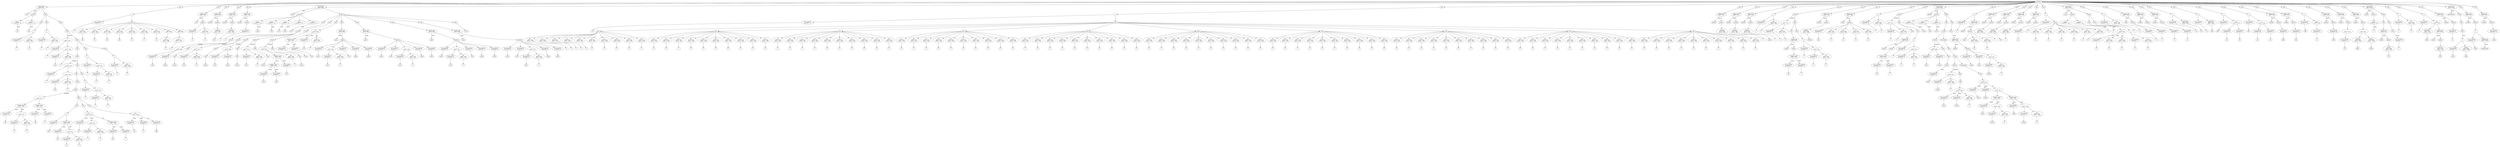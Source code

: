 digraph G {
Id00997B18 [label="program"]
Id00986C38 [label="def_method\n mref = #13"]
IdName00986C38 [label="sort"]
Id00986C38->IdName00986C38 [label = "name"]
Id0097E4A8 [label="params"]
Id00975338 [label="param\n localnum = #0"]
Id0097E4A8->Id00975338
IdNameVal00975338 [label="arr"]
Id00975338->IdNameVal00975338 [label="name"]
Id00975378 [label="param\n localnum = #1"]
Id0097E4A8->Id00975378
IdNameVal00975378 [label="size"]
Id00975378->IdNameVal00975378 [label="name"]
Id00986C38->Id0097E4A8
Id0097E470 [label="body"]
Id00984098 [label="stmt"]
Id00983FF0 [label="="]
Id00983F00 [label="var or method\n localnum = 2"]
IdVal00983F00 [label="i"]
Id00983F00->IdVal00983F00
Id00983F78 [label="INT\n mref = #23\n val_id = #20"]
IdVal00983F78 [label="0"]
Id00983F78->IdVal00983F78
Id00983FF0->Id00983F00
Id00983FF0->Id00983F78
Id00984098->Id00983FF0
Id0097E470->Id00984098
Id00984638 [label="stmt"]
Id009841D8 [label="="]
Id009840E8 [label="var or method\n localnum = 3"]
IdVal009840E8 [label="j"]
Id009840E8->IdVal009840E8
Id00984160 [label="INT\n mref = #23\n val_id = #20"]
IdVal00984160 [label="0"]
Id00984160->IdVal00984160
Id009841D8->Id009840E8
Id009841D8->Id00984160
Id00984638->Id009841D8
Id0097E470->Id00984638
Id009842C8 [label="stmt"]
Id0097E2E8 [label="while"]
Id00984C68 [label="<\n mref = #27"]
Id00984A88 [label="var or method\n localnum = 2"]
IdVal00984A88 [label="i"]
Id00984A88->IdVal00984A88
Id00984BF0 [label="-\n mref = #30"]
Id00984B00 [label="var or method\n localnum = 1"]
IdVal00984B00 [label="size"]
Id00984B00->IdVal00984B00
Id00984B78 [label="INT\n mref = #23\n val_id = #31"]
IdVal00984B78 [label="1"]
Id00984B78->IdVal00984B78
Id00984BF0->Id00984B00
Id00984BF0->Id00984B78
Id00984C68->Id00984A88
Id00984C68->Id00984BF0
Id0097E2E8->Id00984C68 [label="condition"]
Id0097E550 [label="body"]
Id0097E2E8->Id0097E550
Id009844A8 [label="stmt"]
Id0097E4E0 [label="while"]
Id00984F18 [label="<\n mref = #27"]
Id00984D10 [label="var or method\n localnum = 3"]
IdVal00984D10 [label="j"]
Id00984D10->IdVal00984D10
Id00984E78 [label="-\n mref = #30"]
Id00984D88 [label="var or method\n localnum = 1"]
IdVal00984D88 [label="size"]
Id00984D88->IdVal00984D88
Id00984E00 [label="INT\n mref = #23\n val_id = #31"]
IdVal00984E00 [label="1"]
Id00984E00->IdVal00984E00
Id00984E78->Id00984D88
Id00984E78->Id00984E00
Id00984F18->Id00984D10
Id00984F18->Id00984E78
Id0097E4E0->Id00984F18 [label="condition"]
Id0097E358 [label="body"]
Id0097E4E0->Id0097E358
Id009845E8 [label="stmt"]
Id00986BF8 [label="if_stmt"]
Id0097E668 [label="branch"]
Id00984F90 [label="<\n mref = #27"]
Id00985080 [label = "member access\n mref = #34"]
Id00985530 [label="var or method\n localnum = 0"]
IdVal00985530 [label="arr"]
Id00985530->IdVal00985530
Id00985260 [label="+\n mref = #37"]
Id009855A8 [label="var or method\n localnum = 3"]
IdVal009855A8 [label="j"]
Id009855A8->IdVal009855A8
Id009853C8 [label="INT\n mref = #23\n val_id = #31"]
IdVal009853C8 [label="1"]
Id009853C8->IdVal009853C8
Id00985260->Id009855A8
Id00985260->Id009853C8
Id00985080->Id00985530 [label = "array"]
Id00985080->Id00985260 [label = "index"]
Id00985620 [label = "member access\n mref = #34"]
Id009851E8 [label="var or method\n localnum = 0"]
IdVal009851E8 [label="arr"]
Id009851E8->IdVal009851E8
Id00985440 [label="var or method\n localnum = 3"]
IdVal00985440 [label="j"]
Id00985440->IdVal00985440
Id00985620->Id009851E8 [label = "array"]
Id00985620->Id00985440 [label = "index"]
Id00984F90->Id00985080
Id00984F90->Id00985620
Id0097E668->Id00984F90  [label="condition"]
IdBody0097E668 [label="body"]
Id00984688 [label="stmt"]
Id00986580 [label="="]
Id009850F8 [label="var or method\n localnum = 4"]
IdVal009850F8 [label="tmp"]
Id009850F8->IdVal009850F8
Id00985350 [label = "member access\n mref = #34"]
Id00985008 [label="var or method\n localnum = 0"]
IdVal00985008 [label="arr"]
Id00985008->IdVal00985008
Id009854B8 [label="+\n mref = #37"]
Id00985170 [label="var or method\n localnum = 3"]
IdVal00985170 [label="j"]
Id00985170->IdVal00985170
Id009852D8 [label="INT\n mref = #23\n val_id = #31"]
IdVal009852D8 [label="1"]
Id009852D8->IdVal009852D8
Id009854B8->Id00985170
Id009854B8->Id009852D8
Id00985350->Id00985008 [label = "array"]
Id00985350->Id009854B8 [label = "index"]
Id00986580->Id009850F8
Id00986580->Id00985350
Id00984688->Id00986580
IdBody0097E668->Id00984688
Id00984278 [label="stmt"]
Id009863A0 [label="[]=\nmref = #40"]
Id009869B8 [label="var or method\n localnum = 0"]
IdVal009869B8 [label="arr"]
Id009869B8->IdVal009869B8
Id009863A0->Id009869B8 [label = "array"]
Id00985D10 [label="+\n mref = #37"]
Id00986490 [label="var or method\n localnum = 3"]
IdVal00986490 [label="j"]
Id00986490->IdVal00986490
Id00986508 [label="INT\n mref = #23\n val_id = #31"]
IdVal00986508 [label="1"]
Id00986508->IdVal00986508
Id00985D10->Id00986490
Id00985D10->Id00986508
Id009863A0->Id00985D10 [label = "index"]
Id009865F8 [label = "member access\n mref = #34"]
Id00986850 [label="var or method\n localnum = 0"]
IdVal00986850 [label="arr"]
Id00986850->IdVal00986850
Id00986AA8 [label="var or method\n localnum = 3"]
IdVal00986AA8 [label="j"]
Id00986AA8->IdVal00986AA8
Id009865F8->Id00986850 [label = "array"]
Id009865F8->Id00986AA8 [label = "index"]
Id009863A0->Id009865F8 [label = "val"]
Id00984278->Id009863A0
IdBody0097E668->Id00984278
Id009849A8 [label="stmt"]
Id00985FE0 [label="[]=\nmref = #40"]
Id00986670 [label="var or method\n localnum = 0"]
IdVal00986670 [label="arr"]
Id00986670->IdVal00986670
Id00985FE0->Id00986670 [label = "array"]
Id00986418 [label="var or method\n localnum = 3"]
IdVal00986418 [label="j"]
Id00986418->IdVal00986418
Id00985FE0->Id00986418 [label = "index"]
Id00985D88 [label="var or method\n localnum = 4"]
IdVal00985D88 [label="tmp"]
Id00985D88->IdVal00985D88
Id00985FE0->Id00985D88 [label = "val"]
Id009849A8->Id00985FE0
IdBody0097E668->Id009849A8
Id0097E668->IdBody0097E668
Id00986BF8->Id0097E668
Id009845E8->Id00986BF8
Id0097E358->Id009845E8
Id00984908 [label="stmt"]
Id009861C0 [label="="]
Id00985E00 [label="var or method\n localnum = 3"]
IdVal00985E00 [label="j"]
Id00985E00->IdVal00985E00
Id009866E8 [label="+\n mref = #37"]
Id00985C20 [label="var or method\n localnum = 3"]
IdVal00985C20 [label="j"]
Id00985C20->IdVal00985C20
Id00985E78 [label="INT\n mref = #23\n val_id = #31"]
IdVal00985E78 [label="1"]
Id00985E78->IdVal00985E78
Id009866E8->Id00985C20
Id009866E8->Id00985E78
Id009861C0->Id00985E00
Id009861C0->Id009866E8
Id00984908->Id009861C0
Id0097E358->Id00984908
Id009844A8->Id0097E4E0
Id0097E550->Id009844A8
Id009843B8 [label="stmt"]
Id009868C8 [label="="]
Id00986058 [label="var or method\n localnum = 2"]
IdVal00986058 [label="i"]
Id00986058->IdVal00986058
Id009860D0 [label="+\n mref = #37"]
Id00986760 [label="var or method\n localnum = 2"]
IdVal00986760 [label="i"]
Id00986760->IdVal00986760
Id009867D8 [label="INT\n mref = #23\n val_id = #31"]
IdVal009867D8 [label="1"]
Id009867D8->IdVal009867D8
Id009860D0->Id00986760
Id009860D0->Id009867D8
Id009868C8->Id00986058
Id009868C8->Id009860D0
Id009843B8->Id009868C8
Id0097E550->Id009843B8
Id009849F8 [label="stmt"]
Id00985EF0 [label="="]
Id00986940 [label="var or method\n localnum = 3"]
IdVal00986940 [label="j"]
Id00986940->IdVal00986940
Id00985C98 [label="INT\n mref = #23\n val_id = #20"]
IdVal00985C98 [label="0"]
Id00985C98->IdVal00985C98
Id00985EF0->Id00986940
Id00985EF0->Id00985C98
Id009849F8->Id00985EF0
Id0097E550->Id009849F8
Id009842C8->Id0097E2E8
Id0097E470->Id009842C8
Id00986C38->Id0097E470
Id00997B18->Id00986C38
Id00984958 [label="stmt"]
Id00987990 [label="="]
Id00985F68 [label="var or method\n localnum = 1"]
IdVal00985F68 [label="a"]
Id00985F68->IdVal00985F68
Id00987288 [label = "array"]
Id00986238 [label="INT\n mref = #23\n val_id = #59"]
IdVal00986238 [label="99"]
Id00986238->IdVal00986238
Id00987288->Id00986238
Id009862B0 [label="INT\n mref = #23\n val_id = #60"]
IdVal009862B0 [label="73"]
Id009862B0->IdVal009862B0
Id00987288->Id009862B0
Id00986328 [label="INT\n mref = #23\n val_id = #61"]
IdVal00986328 [label="62"]
Id00986328->IdVal00986328
Id00987288->Id00986328
Id00986B20 [label="INT\n mref = #23\n val_id = #62"]
IdVal00986B20 [label="38"]
Id00986B20->IdVal00986B20
Id00987288->Id00986B20
Id00986CE8 [label="INT\n mref = #23\n val_id = #63"]
IdVal00986CE8 [label="11"]
Id00986CE8->IdVal00986CE8
Id00987288->Id00986CE8
Id00986DD8 [label="INT\n mref = #23\n val_id = #64"]
IdVal00986DD8 [label="7"]
Id00986DD8->IdVal00986DD8
Id00987288->Id00986DD8
Id00987828 [label="INT\n mref = #23\n val_id = #20"]
IdVal00987828 [label="0"]
Id00987828->IdVal00987828
Id00987288->Id00987828
Id00987558 [label="unary -\n mref = #68"]
Id00987378 [label="INT\n mref = #23\n val_id = #69"]
IdVal00987378 [label="5"]
Id00987378->IdVal00987378
Id00987558->Id00987378
Id00987288->Id00987558
Id009870A8 [label="unary -\n mref = #68"]
Id00987AF8 [label="INT\n mref = #23\n val_id = #70"]
IdVal00987AF8 [label="12"]
Id00987AF8->IdVal00987AF8
Id009870A8->Id00987AF8
Id00987288->Id009870A8
Id00987990->Id00985F68
Id00987990->Id00987288
Id00984958->Id00987990
Id00997B18->Id00984958
Id009846D8 [label="stmt"]
Id009878A0 [label="method_call\n mref = #13"]
IdMethodNameVal009878A0 [label="sort"]
Id009878A0->IdMethodNameVal009878A0 [label="name"]
Id0097E5F8 [label="params"]
Id009878A0->Id0097E5F8
Id00986F40 [label="var or method\n localnum = 1"]
IdVal00986F40 [label="a"]
Id00986F40->IdVal00986F40
Id0097E5F8->Id00986F40
Id00987120 [label="INT\n mref = #23\n val_id = #71"]
IdVal00987120 [label="9"]
Id00987120->IdVal00987120
Id0097E5F8->Id00987120
Id009846D8->Id009878A0
Id00997B18->Id009846D8
Id00984598 [label="stmt"]
Id00987738 [label="method_call\n mref = #75"]
IdMethodNameVal00987738 [label="println"]
Id00987738->IdMethodNameVal00987738 [label="name"]
Id0097E6D8 [label="params"]
Id00987738->Id0097E6D8
Id009877B0 [label="STRING\n mref = #80\n val_id = #77"]
IdVal009877B0 [label="sort:"]
Id009877B0->IdVal009877B0
Id0097E6D8->Id009877B0
Id00984598->Id00987738
Id00997B18->Id00984598
Id00984778 [label="stmt"]
Id00987918 [label="method_call\n mref = #75"]
IdMethodNameVal00987918 [label="println"]
Id00987918->IdMethodNameVal00987918 [label="name"]
Id0097E7B8 [label="params"]
Id00987918->Id0097E7B8
Id009875D0 [label="STRING\n mref = #80\n val_id = #82"]
IdVal009875D0 [label=""]
Id009875D0->IdVal009875D0
Id0097E7B8->Id009875D0
Id00984778->Id00987918
Id00997B18->Id00984778
Id009844F8 [label="stmt"]
Id00986D60 [label="method_call\n mref = #75"]
IdMethodNameVal00986D60 [label="println"]
Id00986D60->IdMethodNameVal00986D60 [label="name"]
Id0097E320 [label="params"]
Id00986D60->Id0097E320
Id00986FB8 [label="var or method\n localnum = 1"]
IdVal00986FB8 [label="a"]
Id00986FB8->IdVal00986FB8
Id0097E320->Id00986FB8
Id009844F8->Id00986D60
Id00997B18->Id009844F8
Id00987EE8 [label="def_method\n mref = #86"]
IdName00987EE8 [label="paint"]
Id00987EE8->IdName00987EE8 [label = "name"]
Id0097E828 [label="params"]
Id00987E68 [label="param\n localnum = #0"]
Id0097E828->Id00987E68
IdNameVal00987E68 [label="array"]
Id00987E68->IdNameVal00987E68 [label="name"]
Id00987E28 [label="param\n localnum = #1"]
Id0097E828->Id00987E28
IdNameVal00987E28 [label="curX"]
Id00987E28->IdNameVal00987E28 [label="name"]
Id00988428 [label="param\n localnum = #2"]
Id0097E828->Id00988428
IdNameVal00988428 [label="curY"]
Id00988428->IdNameVal00988428 [label="name"]
Id00988328 [label="param\n localnum = #3"]
Id0097E828->Id00988328
IdNameVal00988328 [label="maxX"]
Id00988328->IdNameVal00988328 [label="name"]
Id00988368 [label="param\n localnum = #4"]
Id0097E828->Id00988368
IdNameVal00988368 [label="maxY"]
Id00988368->IdNameVal00988368 [label="name"]
Id00987EE8->Id0097E828
Id00988C10 [label="body"]
Id00984408 [label="stmt"]
Id00987FA8 [label="if_stmt"]
Id009885B8 [label="branch"]
Id00987648 [label=">\n mref = #89"]
Id00987468 [label="var or method\n localnum = 1"]
IdVal00987468 [label="curX"]
Id00987468->IdVal00987468
Id00987A08 [label="var or method\n localnum = 3"]
IdVal00987A08 [label="maxX"]
Id00987A08->IdVal00987A08
Id00987648->Id00987468
Id00987648->Id00987A08
Id009885B8->Id00987648  [label="condition"]
IdBody009885B8 [label="body"]
Id00984318 [label="stmt"]
IdName00984318 [label="return"]
Id00984318->IdName00984318
IdBody009885B8->Id00984318
Id009885B8->IdBody009885B8
Id00987FA8->Id009885B8
Id00988900 [label="branch"]
Id00987210 [label="<\n mref = #27"]
Id00987198 [label="var or method\n localnum = 1"]
IdVal00987198 [label="curX"]
Id00987198->IdVal00987198
Id00987A80 [label="INT\n mref = #23\n val_id = #20"]
IdVal00987A80 [label="0"]
Id00987A80->IdVal00987A80
Id00987210->Id00987198
Id00987210->Id00987A80
Id00988900->Id00987210  [label="condition"]
IdBody00988900 [label="body"]
Id00984368 [label="stmt"]
IdName00984368 [label="return"]
Id00984368->IdName00984368
IdBody00988900->Id00984368
Id00988900->IdBody00988900
Id00987FA8->Id00988900
Id00988708 [label="branch"]
Id00987300 [label=">\n mref = #89"]
Id00987B70 [label="var or method\n localnum = 2"]
IdVal00987B70 [label="curY"]
Id00987B70->IdVal00987B70
Id00986E50 [label="var or method\n localnum = 4"]
IdVal00986E50 [label="maxY"]
Id00986E50->IdVal00986E50
Id00987300->Id00987B70
Id00987300->Id00986E50
Id00988708->Id00987300  [label="condition"]
IdBody00988708 [label="body"]
Id00984548 [label="stmt"]
IdName00984548 [label="return"]
Id00984548->IdName00984548
IdBody00988708->Id00984548
Id00988708->IdBody00988708
Id00987FA8->Id00988708
Id00988AF8 [label="branch"]
Id00987030 [label="<\n mref = #27"]
Id00986EC8 [label="var or method\n localnum = 2"]
IdVal00986EC8 [label="curY"]
Id00986EC8->IdVal00986EC8
Id009874E0 [label="INT\n mref = #23\n val_id = #20"]
IdVal009874E0 [label="0"]
Id009874E0->IdVal009874E0
Id00987030->Id00986EC8
Id00987030->Id009874E0
Id00988AF8->Id00987030  [label="condition"]
IdBody00988AF8 [label="body"]
Id00984728 [label="stmt"]
IdName00984728 [label="return"]
Id00984728->IdName00984728
IdBody00988AF8->Id00984728
Id00988AF8->IdBody00988AF8
Id00987FA8->Id00988AF8
Id00984408->Id00987FA8
Id00988C10->Id00984408
Id009847C8 [label="stmt"]
Id009882E8 [label="if_stmt"]
Id00988858 [label="branch"]
Id009894C8 [label="==\n mref = #92"]
Id00989BD0 [label = "member access\n mref = #34"]
Id00987BE8 [label = "member access\n mref = #34"]
Id009873F0 [label="var or method\n localnum = 0"]
IdVal009873F0 [label="array"]
Id009873F0->IdVal009873F0
Id009876C0 [label="var or method\n localnum = 1"]
IdVal009876C0 [label="curX"]
Id009876C0->IdVal009876C0
Id00987BE8->Id009873F0 [label = "array"]
Id00987BE8->Id009876C0 [label = "index"]
Id00989450 [label="var or method\n localnum = 2"]
IdVal00989450 [label="curY"]
Id00989450->IdVal00989450
Id00989BD0->Id00987BE8 [label = "array"]
Id00989BD0->Id00989450 [label = "index"]
Id00989888 [label="INT\n mref = #23\n val_id = #31"]
IdVal00989888 [label="1"]
Id00989888->IdVal00989888
Id009894C8->Id00989BD0
Id009894C8->Id00989888
Id00988858->Id009894C8  [label="condition"]
IdBody00988858 [label="body"]
Id00984458 [label="stmt"]
IdName00984458 [label="return"]
Id00984458->IdName00984458
IdBody00988858->Id00984458
Id00988858->IdBody00988858
Id009882E8->Id00988858
Id009847C8->Id009882E8
Id00988C10->Id009847C8
Id00984818 [label="stmt"]
Id009891F8 [label="[]=\nmref = #40"]
Id00989090 [label = "member access\n mref = #34"]
Id00988DC0 [label="var or method\n localnum = 0"]
IdVal00988DC0 [label="array"]
Id00988DC0->IdVal00988DC0
Id009899F0 [label="var or method\n localnum = 1"]
IdVal009899F0 [label="curX"]
Id009899F0->IdVal009899F0
Id00989090->Id00988DC0 [label = "array"]
Id00989090->Id009899F0 [label = "index"]
Id009891F8->Id00989090 [label = "array"]
Id00989A68 [label="var or method\n localnum = 2"]
IdVal00989A68 [label="curY"]
Id00989A68->IdVal00989A68
Id009891F8->Id00989A68 [label = "index"]
Id00989720 [label="INT\n mref = #23\n val_id = #31"]
IdVal00989720 [label="1"]
Id00989720->IdVal00989720
Id009891F8->Id00989720 [label = "val"]
Id00984818->Id009891F8
Id00988C10->Id00984818
Id00984868 [label="stmt"]
Id00989978 [label="method_call\n mref = #86"]
IdMethodNameVal00989978 [label="paint"]
Id00989978->IdMethodNameVal00989978 [label="name"]
Id00988BA0 [label="params"]
Id00989978->Id00988BA0
Id00989108 [label="var or method\n localnum = 0"]
IdVal00989108 [label="array"]
Id00989108->IdVal00989108
Id00988BA0->Id00989108
Id009892E8 [label="-\n mref = #30"]
Id00989AE0 [label="var or method\n localnum = 1"]
IdVal00989AE0 [label="curX"]
Id00989AE0->IdVal00989AE0
Id00989180 [label="INT\n mref = #23\n val_id = #31"]
IdVal00989180 [label="1"]
Id00989180->IdVal00989180
Id009892E8->Id00989AE0
Id009892E8->Id00989180
Id00988BA0->Id009892E8
Id00989270 [label="var or method\n localnum = 2"]
IdVal00989270 [label="curY"]
Id00989270->IdVal00989270
Id00988BA0->Id00989270
Id00989018 [label="var or method\n localnum = 3"]
IdVal00989018 [label="maxX"]
Id00989018->IdVal00989018
Id00988BA0->Id00989018
Id00988F28 [label="var or method\n localnum = 4"]
IdVal00988F28 [label="maxY"]
Id00988F28->IdVal00988F28
Id00988BA0->Id00988F28
Id00984868->Id00989978
Id00988C10->Id00984868
Id009848B8 [label="stmt"]
Id009896A8 [label="method_call\n mref = #86"]
IdMethodNameVal009896A8 [label="paint"]
Id009896A8->IdMethodNameVal009896A8 [label="name"]
Id00988CF0 [label="params"]
Id009896A8->Id00988CF0
Id00989C48 [label="var or method\n localnum = 0"]
IdVal00989C48 [label="array"]
Id00989C48->IdVal00989C48
Id00988CF0->Id00989C48
Id00988FA0 [label="var or method\n localnum = 1"]
IdVal00988FA0 [label="curX"]
Id00988FA0->IdVal00988FA0
Id00988CF0->Id00988FA0
Id009895B8 [label="-\n mref = #30"]
Id009893D8 [label="var or method\n localnum = 2"]
IdVal009893D8 [label="curY"]
Id009893D8->IdVal009893D8
Id00989540 [label="INT\n mref = #23\n val_id = #31"]
IdVal00989540 [label="1"]
Id00989540->IdVal00989540
Id009895B8->Id009893D8
Id009895B8->Id00989540
Id00988CF0->Id009895B8
Id00989630 [label="var or method\n localnum = 3"]
IdVal00989630 [label="maxX"]
Id00989630->IdVal00989630
Id00988CF0->Id00989630
Id00988E38 [label="var or method\n localnum = 4"]
IdVal00988E38 [label="maxY"]
Id00988E38->IdVal00988E38
Id00988CF0->Id00988E38
Id009848B8->Id009896A8
Id00988C10->Id009848B8
Id0098BD58 [label="stmt"]
Id0098AA08 [label="method_call\n mref = #86"]
IdMethodNameVal0098AA08 [label="paint"]
Id0098AA08->IdMethodNameVal0098AA08 [label="name"]
Id0098A298 [label="params"]
Id0098AA08->Id0098A298
Id00988EB0 [label="var or method\n localnum = 0"]
IdVal00988EB0 [label="array"]
Id00988EB0->IdVal00988EB0
Id0098A298->Id00988EB0
Id00989810 [label="+\n mref = #37"]
Id00989B58 [label="var or method\n localnum = 1"]
IdVal00989B58 [label="curX"]
Id00989B58->IdVal00989B58
Id00989798 [label="INT\n mref = #23\n val_id = #31"]
IdVal00989798 [label="1"]
Id00989798->IdVal00989798
Id00989810->Id00989B58
Id00989810->Id00989798
Id0098A298->Id00989810
Id00989900 [label="var or method\n localnum = 2"]
IdVal00989900 [label="curY"]
Id00989900->IdVal00989900
Id0098A298->Id00989900
Id00989CC0 [label="var or method\n localnum = 3"]
IdVal00989CC0 [label="maxX"]
Id00989CC0->IdVal00989CC0
Id0098A298->Id00989CC0
Id0098B4D0 [label="var or method\n localnum = 4"]
IdVal0098B4D0 [label="maxY"]
Id0098B4D0->IdVal0098B4D0
Id0098A298->Id0098B4D0
Id0098BD58->Id0098AA08
Id00988C10->Id0098BD58
Id0098B678 [label="stmt"]
Id0098B458 [label="method_call\n mref = #86"]
IdMethodNameVal0098B458 [label="paint"]
Id0098B458->IdMethodNameVal0098B458 [label="name"]
Id0098A260 [label="params"]
Id0098B458->Id0098A260
Id0098B110 [label="var or method\n localnum = 0"]
IdVal0098B110 [label="array"]
Id0098B110->IdVal0098B110
Id0098A260->Id0098B110
Id0098AA80 [label="var or method\n localnum = 1"]
IdVal0098AA80 [label="curX"]
Id0098AA80->IdVal0098AA80
Id0098A260->Id0098AA80
Id0098B278 [label="+\n mref = #37"]
Id0098B188 [label="var or method\n localnum = 2"]
IdVal0098B188 [label="curY"]
Id0098B188->IdVal0098B188
Id0098AAF8 [label="INT\n mref = #23\n val_id = #31"]
IdVal0098AAF8 [label="1"]
Id0098AAF8->IdVal0098AAF8
Id0098B278->Id0098B188
Id0098B278->Id0098AAF8
Id0098A260->Id0098B278
Id0098ACD8 [label="var or method\n localnum = 3"]
IdVal0098ACD8 [label="maxX"]
Id0098ACD8->IdVal0098ACD8
Id0098A260->Id0098ACD8
Id0098AFA8 [label="var or method\n localnum = 4"]
IdVal0098AFA8 [label="maxY"]
Id0098AFA8->IdVal0098AFA8
Id0098A260->Id0098AFA8
Id0098B678->Id0098B458
Id00988C10->Id0098B678
Id0098B5D8 [label="stmt"]
IdName0098B5D8 [label="return"]
Id0098B5D8->IdName0098B5D8
Id00988C10->Id0098B5D8
Id00987EE8->Id00988C10
Id00997B18->Id00987EE8
Id0098BD08 [label="stmt"]
Id0098E6E0 [label="="]
Id0098A8A0 [label="var or method\n localnum = 2"]
IdVal0098A8A0 [label="arr"]
Id0098A8A0->IdVal0098A8A0
Id0098EED8 [label = "array"]
Id0098ABE8 [label = "array"]
Id0098A990 [label="INT\n mref = #23\n val_id = #20"]
IdVal0098A990 [label="0"]
Id0098A990->IdVal0098A990
Id0098ABE8->Id0098A990
Id0098ADC8 [label="INT\n mref = #23\n val_id = #20"]
IdVal0098ADC8 [label="0"]
Id0098ADC8->IdVal0098ADC8
Id0098ABE8->Id0098ADC8
Id0098B2F0 [label="INT\n mref = #23\n val_id = #31"]
IdVal0098B2F0 [label="1"]
Id0098B2F0->IdVal0098B2F0
Id0098ABE8->Id0098B2F0
Id0098A7B0 [label="INT\n mref = #23\n val_id = #20"]
IdVal0098A7B0 [label="0"]
Id0098A7B0->IdVal0098A7B0
Id0098ABE8->Id0098A7B0
Id0098B098 [label="INT\n mref = #23\n val_id = #20"]
IdVal0098B098 [label="0"]
Id0098B098->IdVal0098B098
Id0098ABE8->Id0098B098
Id0098B020 [label="INT\n mref = #23\n val_id = #20"]
IdVal0098B020 [label="0"]
Id0098B020->IdVal0098B020
Id0098ABE8->Id0098B020
Id0098AB70 [label="INT\n mref = #23\n val_id = #20"]
IdVal0098AB70 [label="0"]
Id0098AB70->IdVal0098AB70
Id0098ABE8->Id0098AB70
Id0098B3E0 [label="INT\n mref = #23\n val_id = #20"]
IdVal0098B3E0 [label="0"]
Id0098B3E0->IdVal0098B3E0
Id0098ABE8->Id0098B3E0
Id0098B368 [label="INT\n mref = #23\n val_id = #20"]
IdVal0098B368 [label="0"]
Id0098B368->IdVal0098B368
Id0098ABE8->Id0098B368
Id0098B200 [label="INT\n mref = #23\n val_id = #20"]
IdVal0098B200 [label="0"]
Id0098B200->IdVal0098B200
Id0098ABE8->Id0098B200
Id0098EED8->Id0098ABE8
Id0098A918 [label = "array"]
Id0098A5D0 [label="INT\n mref = #23\n val_id = #20"]
IdVal0098A5D0 [label="0"]
Id0098A5D0->IdVal0098A5D0
Id0098A918->Id0098A5D0
Id0098AE40 [label="INT\n mref = #23\n val_id = #20"]
IdVal0098AE40 [label="0"]
Id0098AE40->IdVal0098AE40
Id0098A918->Id0098AE40
Id0098A648 [label="INT\n mref = #23\n val_id = #31"]
IdVal0098A648 [label="1"]
Id0098A648->IdVal0098A648
Id0098A918->Id0098A648
Id0098AC60 [label="INT\n mref = #23\n val_id = #20"]
IdVal0098AC60 [label="0"]
Id0098AC60->IdVal0098AC60
Id0098A918->Id0098AC60
Id0098A6C0 [label="INT\n mref = #23\n val_id = #20"]
IdVal0098A6C0 [label="0"]
Id0098A6C0->IdVal0098A6C0
Id0098A918->Id0098A6C0
Id0098A738 [label="INT\n mref = #23\n val_id = #20"]
IdVal0098A738 [label="0"]
Id0098A738->IdVal0098A738
Id0098A918->Id0098A738
Id0098AD50 [label="INT\n mref = #23\n val_id = #20"]
IdVal0098AD50 [label="0"]
Id0098AD50->IdVal0098AD50
Id0098A918->Id0098AD50
Id0098A828 [label="INT\n mref = #23\n val_id = #20"]
IdVal0098A828 [label="0"]
Id0098A828->IdVal0098A828
Id0098A918->Id0098A828
Id0098AF30 [label="INT\n mref = #23\n val_id = #20"]
IdVal0098AF30 [label="0"]
Id0098AF30->IdVal0098AF30
Id0098A918->Id0098AF30
Id0098AEB8 [label="INT\n mref = #23\n val_id = #20"]
IdVal0098AEB8 [label="0"]
Id0098AEB8->IdVal0098AEB8
Id0098A918->Id0098AEB8
Id0098EED8->Id0098A918
Id0098D198 [label = "array"]
Id0098D030 [label="INT\n mref = #23\n val_id = #20"]
IdVal0098D030 [label="0"]
Id0098D030->IdVal0098D030
Id0098D198->Id0098D030
Id0098CF40 [label="INT\n mref = #23\n val_id = #20"]
IdVal0098CF40 [label="0"]
Id0098CF40->IdVal0098CF40
Id0098D198->Id0098CF40
Id0098CFB8 [label="INT\n mref = #23\n val_id = #31"]
IdVal0098CFB8 [label="1"]
Id0098CFB8->IdVal0098CFB8
Id0098D198->Id0098CFB8
Id0098D0A8 [label="INT\n mref = #23\n val_id = #20"]
IdVal0098D0A8 [label="0"]
Id0098D0A8->IdVal0098D0A8
Id0098D198->Id0098D0A8
Id0098D3F0 [label="INT\n mref = #23\n val_id = #20"]
IdVal0098D3F0 [label="0"]
Id0098D3F0->IdVal0098D3F0
Id0098D198->Id0098D3F0
Id0098D210 [label="INT\n mref = #23\n val_id = #20"]
IdVal0098D210 [label="0"]
Id0098D210->IdVal0098D210
Id0098D198->Id0098D210
Id0098CB80 [label="INT\n mref = #23\n val_id = #20"]
IdVal0098CB80 [label="0"]
Id0098CB80->IdVal0098CB80
Id0098D198->Id0098CB80
Id0098D120 [label="INT\n mref = #23\n val_id = #20"]
IdVal0098D120 [label="0"]
Id0098D120->IdVal0098D120
Id0098D198->Id0098D120
Id0098CA18 [label="INT\n mref = #23\n val_id = #20"]
IdVal0098CA18 [label="0"]
Id0098CA18->IdVal0098CA18
Id0098D198->Id0098CA18
Id0098CE50 [label="INT\n mref = #23\n val_id = #20"]
IdVal0098CE50 [label="0"]
Id0098CE50->IdVal0098CE50
Id0098D198->Id0098CE50
Id0098EED8->Id0098D198
Id0098C658 [label = "array"]
Id0098CCE8 [label="INT\n mref = #23\n val_id = #20"]
IdVal0098CCE8 [label="0"]
Id0098CCE8->IdVal0098CCE8
Id0098C658->Id0098CCE8
Id0098D288 [label="INT\n mref = #23\n val_id = #31"]
IdVal0098D288 [label="1"]
Id0098D288->IdVal0098D288
Id0098C658->Id0098D288
Id0098D468 [label="INT\n mref = #23\n val_id = #20"]
IdVal0098D468 [label="0"]
Id0098D468->IdVal0098D468
Id0098C658->Id0098D468
Id0098D300 [label="INT\n mref = #23\n val_id = #20"]
IdVal0098D300 [label="0"]
Id0098D300->IdVal0098D300
Id0098C658->Id0098D300
Id0098C8B0 [label="INT\n mref = #23\n val_id = #20"]
IdVal0098C8B0 [label="0"]
Id0098C8B0->IdVal0098C8B0
Id0098C658->Id0098C8B0
Id0098CB08 [label="INT\n mref = #23\n val_id = #20"]
IdVal0098CB08 [label="0"]
Id0098CB08->IdVal0098CB08
Id0098C658->Id0098CB08
Id0098C5E0 [label="INT\n mref = #23\n val_id = #20"]
IdVal0098C5E0 [label="0"]
Id0098C5E0->IdVal0098C5E0
Id0098C658->Id0098C5E0
Id0098C928 [label="INT\n mref = #23\n val_id = #20"]
IdVal0098C928 [label="0"]
Id0098C928->IdVal0098C928
Id0098C658->Id0098C928
Id0098D378 [label="INT\n mref = #23\n val_id = #20"]
IdVal0098D378 [label="0"]
Id0098D378->IdVal0098D378
Id0098C658->Id0098D378
Id0098C838 [label="INT\n mref = #23\n val_id = #20"]
IdVal0098C838 [label="0"]
Id0098C838->IdVal0098C838
Id0098C658->Id0098C838
Id0098EED8->Id0098C658
Id0098D4E0 [label = "array"]
Id0098C748 [label="INT\n mref = #23\n val_id = #31"]
IdVal0098C748 [label="1"]
Id0098C748->IdVal0098C748
Id0098D4E0->Id0098C748
Id0098C6D0 [label="INT\n mref = #23\n val_id = #20"]
IdVal0098C6D0 [label="0"]
Id0098C6D0->IdVal0098C6D0
Id0098D4E0->Id0098C6D0
Id0098C7C0 [label="INT\n mref = #23\n val_id = #20"]
IdVal0098C7C0 [label="0"]
Id0098C7C0->IdVal0098C7C0
Id0098D4E0->Id0098C7C0
Id0098C9A0 [label="INT\n mref = #23\n val_id = #20"]
IdVal0098C9A0 [label="0"]
Id0098C9A0->IdVal0098C9A0
Id0098D4E0->Id0098C9A0
Id0098CA90 [label="INT\n mref = #23\n val_id = #20"]
IdVal0098CA90 [label="0"]
Id0098CA90->IdVal0098CA90
Id0098D4E0->Id0098CA90
Id0098CEC8 [label="INT\n mref = #23\n val_id = #20"]
IdVal0098CEC8 [label="0"]
Id0098CEC8->IdVal0098CEC8
Id0098D4E0->Id0098CEC8
Id0098CBF8 [label="INT\n mref = #23\n val_id = #20"]
IdVal0098CBF8 [label="0"]
Id0098CBF8->IdVal0098CBF8
Id0098D4E0->Id0098CBF8
Id0098CC70 [label="INT\n mref = #23\n val_id = #20"]
IdVal0098CC70 [label="0"]
Id0098CC70->IdVal0098CC70
Id0098D4E0->Id0098CC70
Id0098CD60 [label="INT\n mref = #23\n val_id = #20"]
IdVal0098CD60 [label="0"]
Id0098CD60->IdVal0098CD60
Id0098D4E0->Id0098CD60
Id0098CDD8 [label="INT\n mref = #23\n val_id = #20"]
IdVal0098CDD8 [label="0"]
Id0098CDD8->IdVal0098CDD8
Id0098D4E0->Id0098CDD8
Id0098EED8->Id0098D4E0
Id0098DC78 [label = "array"]
Id0098DC00 [label="INT\n mref = #23\n val_id = #20"]
IdVal0098DC00 [label="0"]
Id0098DC00->IdVal0098DC00
Id0098DC78->Id0098DC00
Id0098E0B0 [label="INT\n mref = #23\n val_id = #20"]
IdVal0098E0B0 [label="0"]
Id0098E0B0->IdVal0098E0B0
Id0098DC78->Id0098E0B0
Id0098E3F8 [label="INT\n mref = #23\n val_id = #20"]
IdVal0098E3F8 [label="0"]
Id0098E3F8->IdVal0098E3F8
Id0098DC78->Id0098E3F8
Id0098E128 [label="INT\n mref = #23\n val_id = #20"]
IdVal0098E128 [label="0"]
Id0098E128->IdVal0098E128
Id0098DC78->Id0098E128
Id0098E380 [label="INT\n mref = #23\n val_id = #20"]
IdVal0098E380 [label="0"]
Id0098E380->IdVal0098E380
Id0098DC78->Id0098E380
Id0098E1A0 [label="INT\n mref = #23\n val_id = #20"]
IdVal0098E1A0 [label="0"]
Id0098E1A0->IdVal0098E1A0
Id0098DC78->Id0098E1A0
Id0098E038 [label="INT\n mref = #23\n val_id = #20"]
IdVal0098E038 [label="0"]
Id0098E038->IdVal0098E038
Id0098DC78->Id0098E038
Id0098DA20 [label="INT\n mref = #23\n val_id = #20"]
IdVal0098DA20 [label="0"]
Id0098DA20->IdVal0098DA20
Id0098DC78->Id0098DA20
Id0098E218 [label="INT\n mref = #23\n val_id = #20"]
IdVal0098E218 [label="0"]
Id0098E218->IdVal0098E218
Id0098DC78->Id0098E218
Id0098E290 [label="INT\n mref = #23\n val_id = #20"]
IdVal0098E290 [label="0"]
Id0098E290->IdVal0098E290
Id0098DC78->Id0098E290
Id0098EED8->Id0098DC78
Id0098DFC0 [label = "array"]
Id0098D8B8 [label="INT\n mref = #23\n val_id = #20"]
IdVal0098D8B8 [label="0"]
Id0098D8B8->IdVal0098D8B8
Id0098DFC0->Id0098D8B8
Id0098DED0 [label="INT\n mref = #23\n val_id = #20"]
IdVal0098DED0 [label="0"]
Id0098DED0->IdVal0098DED0
Id0098DFC0->Id0098DED0
Id0098D9A8 [label="INT\n mref = #23\n val_id = #20"]
IdVal0098D9A8 [label="0"]
Id0098D9A8->IdVal0098D9A8
Id0098DFC0->Id0098D9A8
Id0098E470 [label="INT\n mref = #23\n val_id = #20"]
IdVal0098E470 [label="0"]
Id0098E470->IdVal0098E470
Id0098DFC0->Id0098E470
Id0098DA98 [label="INT\n mref = #23\n val_id = #20"]
IdVal0098DA98 [label="0"]
Id0098DA98->IdVal0098DA98
Id0098DFC0->Id0098DA98
Id0098DD68 [label="INT\n mref = #23\n val_id = #20"]
IdVal0098DD68 [label="0"]
Id0098DD68->IdVal0098DD68
Id0098DFC0->Id0098DD68
Id0098D660 [label="INT\n mref = #23\n val_id = #20"]
IdVal0098D660 [label="0"]
Id0098D660->IdVal0098D660
Id0098DFC0->Id0098D660
Id0098D840 [label="INT\n mref = #23\n val_id = #20"]
IdVal0098D840 [label="0"]
Id0098D840->IdVal0098D840
Id0098DFC0->Id0098D840
Id0098D6D8 [label="INT\n mref = #23\n val_id = #20"]
IdVal0098D6D8 [label="0"]
Id0098D6D8->IdVal0098D6D8
Id0098DFC0->Id0098D6D8
Id0098DB88 [label="INT\n mref = #23\n val_id = #20"]
IdVal0098DB88 [label="0"]
Id0098DB88->IdVal0098DB88
Id0098DFC0->Id0098DB88
Id0098EED8->Id0098DFC0
Id0098E4E8 [label = "array"]
Id0098DF48 [label="INT\n mref = #23\n val_id = #20"]
IdVal0098DF48 [label="0"]
Id0098DF48->IdVal0098DF48
Id0098E4E8->Id0098DF48
Id0098D7C8 [label="INT\n mref = #23\n val_id = #20"]
IdVal0098D7C8 [label="0"]
Id0098D7C8->IdVal0098D7C8
Id0098E4E8->Id0098D7C8
Id0098DB10 [label="INT\n mref = #23\n val_id = #20"]
IdVal0098DB10 [label="0"]
Id0098DB10->IdVal0098DB10
Id0098E4E8->Id0098DB10
Id0098E308 [label="INT\n mref = #23\n val_id = #20"]
IdVal0098E308 [label="0"]
Id0098E308->IdVal0098E308
Id0098E4E8->Id0098E308
Id0098D5E8 [label="INT\n mref = #23\n val_id = #20"]
IdVal0098D5E8 [label="0"]
Id0098D5E8->IdVal0098D5E8
Id0098E4E8->Id0098D5E8
Id0098DCF0 [label="INT\n mref = #23\n val_id = #20"]
IdVal0098DCF0 [label="0"]
Id0098DCF0->IdVal0098DCF0
Id0098E4E8->Id0098DCF0
Id0098DDE0 [label="INT\n mref = #23\n val_id = #20"]
IdVal0098DDE0 [label="0"]
Id0098DDE0->IdVal0098DDE0
Id0098E4E8->Id0098DDE0
Id0098D750 [label="INT\n mref = #23\n val_id = #20"]
IdVal0098D750 [label="0"]
Id0098D750->IdVal0098D750
Id0098E4E8->Id0098D750
Id0098D930 [label="INT\n mref = #23\n val_id = #20"]
IdVal0098D930 [label="0"]
Id0098D930->IdVal0098D930
Id0098E4E8->Id0098D930
Id0098DE58 [label="INT\n mref = #23\n val_id = #20"]
IdVal0098DE58 [label="0"]
Id0098DE58->IdVal0098DE58
Id0098E4E8->Id0098DE58
Id0098EED8->Id0098E4E8
Id0098E8C0 [label = "array"]
Id0098EB18 [label="INT\n mref = #23\n val_id = #20"]
IdVal0098EB18 [label="0"]
Id0098EB18->IdVal0098EB18
Id0098E8C0->Id0098EB18
Id0098F0B8 [label="INT\n mref = #23\n val_id = #20"]
IdVal0098F0B8 [label="0"]
Id0098F0B8->IdVal0098F0B8
Id0098E8C0->Id0098F0B8
Id0098EB90 [label="INT\n mref = #23\n val_id = #20"]
IdVal0098EB90 [label="0"]
Id0098EB90->IdVal0098EB90
Id0098E8C0->Id0098EB90
Id0098F400 [label="INT\n mref = #23\n val_id = #20"]
IdVal0098F400 [label="0"]
Id0098F400->IdVal0098F400
Id0098E8C0->Id0098F400
Id0098EF50 [label="INT\n mref = #23\n val_id = #20"]
IdVal0098EF50 [label="0"]
Id0098EF50->IdVal0098EF50
Id0098E8C0->Id0098EF50
Id0098E848 [label="INT\n mref = #23\n val_id = #20"]
IdVal0098E848 [label="0"]
Id0098E848->IdVal0098E848
Id0098E8C0->Id0098E848
Id0098F220 [label="INT\n mref = #23\n val_id = #20"]
IdVal0098F220 [label="0"]
Id0098F220->IdVal0098F220
Id0098E8C0->Id0098F220
Id0098EC08 [label="INT\n mref = #23\n val_id = #20"]
IdVal0098EC08 [label="0"]
Id0098EC08->IdVal0098EC08
Id0098E8C0->Id0098EC08
Id0098EC80 [label="INT\n mref = #23\n val_id = #20"]
IdVal0098EC80 [label="0"]
Id0098EC80->IdVal0098EC80
Id0098E8C0->Id0098EC80
Id0098F388 [label="INT\n mref = #23\n val_id = #20"]
IdVal0098F388 [label="0"]
Id0098F388->IdVal0098F388
Id0098E8C0->Id0098F388
Id0098EED8->Id0098E8C0
Id0098EE60 [label = "array"]
Id0098E938 [label="INT\n mref = #23\n val_id = #20"]
IdVal0098E938 [label="0"]
Id0098E938->IdVal0098E938
Id0098EE60->Id0098E938
Id0098F298 [label="INT\n mref = #23\n val_id = #20"]
IdVal0098F298 [label="0"]
Id0098F298->IdVal0098F298
Id0098EE60->Id0098F298
Id0098E5F0 [label="INT\n mref = #23\n val_id = #20"]
IdVal0098E5F0 [label="0"]
Id0098E5F0->IdVal0098E5F0
Id0098EE60->Id0098E5F0
Id0098F040 [label="INT\n mref = #23\n val_id = #20"]
IdVal0098F040 [label="0"]
Id0098F040->IdVal0098F040
Id0098EE60->Id0098F040
Id0098EFC8 [label="INT\n mref = #23\n val_id = #20"]
IdVal0098EFC8 [label="0"]
Id0098EFC8->IdVal0098EFC8
Id0098EE60->Id0098EFC8
Id0098E9B0 [label="INT\n mref = #23\n val_id = #20"]
IdVal0098E9B0 [label="0"]
Id0098E9B0->IdVal0098E9B0
Id0098EE60->Id0098E9B0
Id0098ECF8 [label="INT\n mref = #23\n val_id = #20"]
IdVal0098ECF8 [label="0"]
Id0098ECF8->IdVal0098ECF8
Id0098EE60->Id0098ECF8
Id0098F310 [label="INT\n mref = #23\n val_id = #20"]
IdVal0098F310 [label="0"]
Id0098F310->IdVal0098F310
Id0098EE60->Id0098F310
Id0098F478 [label="INT\n mref = #23\n val_id = #20"]
IdVal0098F478 [label="0"]
Id0098F478->IdVal0098F478
Id0098EE60->Id0098F478
Id0098E668 [label="INT\n mref = #23\n val_id = #20"]
IdVal0098E668 [label="0"]
Id0098E668->IdVal0098E668
Id0098EE60->Id0098E668
Id0098EED8->Id0098EE60
Id0098E6E0->Id0098A8A0
Id0098E6E0->Id0098EED8
Id0098BD08->Id0098E6E0
Id00997B18->Id0098BD08
Id0098B628 [label="stmt"]
Id0098ED70 [label="method_call\n mref = #75"]
IdMethodNameVal0098ED70 [label="println"]
Id0098ED70->IdMethodNameVal0098ED70 [label="name"]
Id0098A308 [label="params"]
Id0098ED70->Id0098A308
Id0098E758 [label="STRING\n mref = #80\n val_id = #82"]
IdVal0098E758 [label=""]
Id0098E758->IdVal0098E758
Id0098A308->Id0098E758
Id0098B628->Id0098ED70
Id00997B18->Id0098B628
Id0098B858 [label="stmt"]
Id0098EA28 [label="method_call\n mref = #75"]
IdMethodNameVal0098EA28 [label="println"]
Id0098EA28->IdMethodNameVal0098EA28 [label="name"]
Id0098A420 [label="params"]
Id0098EA28->Id0098A420
Id0098EDE8 [label="STRING\n mref = #80\n val_id = #94"]
IdVal0098EDE8 [label="paint:"]
Id0098EDE8->IdVal0098EDE8
Id0098A420->Id0098EDE8
Id0098B858->Id0098EA28
Id00997B18->Id0098B858
Id0098BE48 [label="stmt"]
Id0098E7D0 [label="method_call\n mref = #75"]
IdMethodNameVal0098E7D0 [label="println"]
Id0098E7D0->IdMethodNameVal0098E7D0 [label="name"]
Id0098A500 [label="params"]
Id0098E7D0->Id0098A500
Id0098EAA0 [label="STRING\n mref = #80\n val_id = #82"]
IdVal0098EAA0 [label=""]
Id0098EAA0->IdVal0098EAA0
Id0098A500->Id0098EAA0
Id0098BE48->Id0098E7D0
Id00997B18->Id0098BE48
Id0098B8A8 [label="stmt"]
Id0098F4F0 [label="="]
Id0098F130 [label="var or method\n localnum = 3"]
IdVal0098F130 [label="i"]
Id0098F130->IdVal0098F130
Id0098F1A8 [label="INT\n mref = #23\n val_id = #20"]
IdVal0098F1A8 [label="0"]
Id0098F1A8->IdVal0098F1A8
Id0098F4F0->Id0098F130
Id0098F4F0->Id0098F1A8
Id0098B8A8->Id0098F4F0
Id00997B18->Id0098B8A8
Id0098B718 [label="stmt"]
Id009911F8 [label="while"]
Id00990940 [label="<\n mref = #27"]
Id00990058 [label="var or method\n localnum = 3"]
IdVal00990058 [label="i"]
Id00990058->IdVal00990058
Id00990C10 [label="INT\n mref = #23\n val_id = #71"]
IdVal00990C10 [label="9"]
Id00990C10->IdVal00990C10
Id00990940->Id00990058
Id00990940->Id00990C10
Id009911F8->Id00990940 [label="condition"]
Id00991268 [label="body"]
Id009911F8->Id00991268
Id0098B998 [label="stmt"]
Id009907D8 [label="method_call\n mref = #75"]
IdMethodNameVal009907D8 [label="println"]
Id009907D8->IdMethodNameVal009907D8 [label="name"]
Id009912D8 [label="params"]
Id009907D8->Id009912D8
Id00990AA8 [label = "member access\n mref = #34"]
Id00990760 [label="var or method\n localnum = 2"]
IdVal00990760 [label="arr"]
Id00990760->IdVal00990760
Id0098FFE0 [label="var or method\n localnum = 3"]
IdVal0098FFE0 [label="i"]
Id0098FFE0->IdVal0098FFE0
Id00990AA8->Id00990760 [label = "array"]
Id00990AA8->Id0098FFE0 [label = "index"]
Id009912D8->Id00990AA8
Id0098B998->Id009907D8
Id00991268->Id0098B998
Id0098B6C8 [label="stmt"]
Id009908C8 [label="="]
Id009900D0 [label="var or method\n localnum = 3"]
IdVal009900D0 [label="i"]
Id009900D0->IdVal009900D0
Id00990148 [label="+\n mref = #37"]
Id00990C88 [label="var or method\n localnum = 3"]
IdVal00990C88 [label="i"]
Id00990C88->IdVal00990C88
Id00990508 [label="INT\n mref = #23\n val_id = #31"]
IdVal00990508 [label="1"]
Id00990508->IdVal00990508
Id00990148->Id00990C88
Id00990148->Id00990508
Id009908C8->Id009900D0
Id009908C8->Id00990148
Id0098B6C8->Id009908C8
Id00991268->Id0098B6C8
Id0098B718->Id009911F8
Id00997B18->Id0098B718
Id0098BE98 [label="stmt"]
Id009901C0 [label="method_call\n mref = #75"]
IdMethodNameVal009901C0 [label="println"]
Id009901C0->IdMethodNameVal009901C0 [label="name"]
Id00991498 [label="params"]
Id009901C0->Id00991498
Id00990670 [label="STRING\n mref = #80\n val_id = #96"]
IdVal00990670 [label="Painted:"]
Id00990670->IdVal00990670
Id00991498->Id00990670
Id0098BE98->Id009901C0
Id00997B18->Id0098BE98
Id0098BDA8 [label="stmt"]
Id00990580 [label="method_call\n mref = #86"]
IdMethodNameVal00990580 [label="paint"]
Id00990580->IdMethodNameVal00990580 [label="name"]
Id00990F20 [label="params"]
Id00990580->Id00990F20
Id00990850 [label="var or method\n localnum = 2"]
IdVal00990850 [label="arr"]
Id00990850->IdVal00990850
Id00990F20->Id00990850
Id009906E8 [label="INT\n mref = #23\n val_id = #97"]
IdVal009906E8 [label="3"]
Id009906E8->IdVal009906E8
Id00990F20->Id009906E8
Id00990238 [label="INT\n mref = #23\n val_id = #97"]
IdVal00990238 [label="3"]
Id00990238->IdVal00990238
Id00990F20->Id00990238
Id009909B8 [label="INT\n mref = #23\n val_id = #71"]
IdVal009909B8 [label="9"]
Id009909B8->IdVal009909B8
Id00990F20->Id009909B8
Id009902B0 [label="INT\n mref = #23\n val_id = #71"]
IdVal009902B0 [label="9"]
Id009902B0->IdVal009902B0
Id00990F20->Id009902B0
Id0098BDA8->Id00990580
Id00997B18->Id0098BDA8
Id0098B9E8 [label="stmt"]
Id00990328 [label="="]
Id00990A30 [label="var or method\n localnum = 3"]
IdVal00990A30 [label="i"]
Id00990A30->IdVal00990A30
Id009905F8 [label="INT\n mref = #23\n val_id = #20"]
IdVal009905F8 [label="0"]
Id009905F8->IdVal009905F8
Id00990328->Id00990A30
Id00990328->Id009905F8
Id0098B9E8->Id00990328
Id00997B18->Id0098B9E8
Id0098B808 [label="stmt"]
Id00991038 [label="while"]
Id00990B20 [label="<\n mref = #27"]
Id0098FEF0 [label="var or method\n localnum = 3"]
IdVal0098FEF0 [label="i"]
Id0098FEF0->IdVal0098FEF0
Id009903A0 [label="INT\n mref = #23\n val_id = #71"]
IdVal009903A0 [label="9"]
Id009903A0->IdVal009903A0
Id00990B20->Id0098FEF0
Id00990B20->Id009903A0
Id00991038->Id00990B20 [label="condition"]
Id009914D0 [label="body"]
Id00991038->Id009914D0
Id0098BB28 [label="stmt"]
Id0098FF68 [label="method_call\n mref = #75"]
IdMethodNameVal0098FF68 [label="println"]
Id0098FF68->IdMethodNameVal0098FF68 [label="name"]
Id00990E40 [label="params"]
Id0098FF68->Id00990E40
Id0098FE78 [label = "member access\n mref = #34"]
Id0098FE00 [label="var or method\n localnum = 2"]
IdVal0098FE00 [label="arr"]
Id0098FE00->IdVal0098FE00
Id00990B98 [label="var or method\n localnum = 3"]
IdVal00990B98 [label="i"]
Id00990B98->IdVal00990B98
Id0098FE78->Id0098FE00 [label = "array"]
Id0098FE78->Id00990B98 [label = "index"]
Id00990E40->Id0098FE78
Id0098BB28->Id0098FF68
Id009914D0->Id0098BB28
Id0098B768 [label="stmt"]
Id00992498 [label="="]
Id00990418 [label="var or method\n localnum = 3"]
IdVal00990418 [label="i"]
Id00990418->IdVal00990418
Id009918E0 [label="+\n mref = #37"]
Id00990490 [label="var or method\n localnum = 3"]
IdVal00990490 [label="i"]
Id00990490->IdVal00990490
Id00990D00 [label="INT\n mref = #23\n val_id = #31"]
IdVal00990D00 [label="1"]
Id00990D00->IdVal00990D00
Id009918E0->Id00990490
Id009918E0->Id00990D00
Id00992498->Id00990418
Id00992498->Id009918E0
Id0098B768->Id00992498
Id009914D0->Id0098B768
Id0098B808->Id00991038
Id00997B18->Id0098B808
Id00988228 [label="def_method\n mref = #101"]
IdName00988228 [label="getFib"]
Id00988228->IdName00988228 [label = "name"]
Id00991380 [label="params"]
Id009880A8 [label="param\n localnum = #0"]
Id00991380->Id009880A8
IdNameVal009880A8 [label="array"]
Id009880A8->IdNameVal009880A8 [label="name"]
Id00987F68 [label="param\n localnum = #1"]
Id00991380->Id00987F68
IdNameVal00987F68 [label="limit"]
Id00987F68->IdNameVal00987F68 [label="name"]
Id00988028 [label="param\n localnum = #2"]
Id00991380->Id00988028
IdNameVal00988028 [label="curLen"]
Id00988028->IdNameVal00988028 [label="name"]
Id00988228->Id00991380
Id00993B20 [label="body"]
Id0098BA38 [label="stmt"]
Id009880E8 [label="if_stmt"]
Id009910E0 [label="branch"]
Id00991AC0 [label="==\n mref = #92"]
Id00992420 [label="var or method\n localnum = 1"]
IdVal00992420 [label="limit"]
Id00992420->IdVal00992420
Id00991E08 [label="var or method\n localnum = 2"]
IdVal00991E08 [label="curLen"]
Id00991E08->IdVal00991E08
Id00991AC0->Id00992420
Id00991AC0->Id00991E08
Id009910E0->Id00991AC0  [label="condition"]
IdBody009910E0 [label="body"]
Id0098B7B8 [label="stmt"]
IdName0098B7B8 [label="return"]
Id00991F70 [label="var or method\n localnum = 0"]
IdVal00991F70 [label="array"]
Id00991F70->IdVal00991F70
IdName0098B7B8->Id00991F70 [label="value"]
Id0098B7B8->IdName0098B7B8
IdBody009910E0->Id0098B7B8
Id009910E0->IdBody009910E0
Id009880E8->Id009910E0
IdElse00991540 [label="else_branch"]
Id0098BBC8 [label="stmt"]
Id00988068 [label="if_stmt"]
Id00990EB0 [label="branch"]
Id00991BB0 [label="<\n mref = #27"]
Id00991FE8 [label="var or method\n localnum = 2"]
IdVal00991FE8 [label="curLen"]
Id00991FE8->IdVal00991FE8
Id009919D0 [label="INT\n mref = #23\n val_id = #102"]
IdVal009919D0 [label="2"]
Id009919D0->IdVal009919D0
Id00991BB0->Id00991FE8
Id00991BB0->Id009919D0
Id00990EB0->Id00991BB0  [label="condition"]
IdBody00990EB0 [label="body"]
Id0098B8F8 [label="stmt"]
Id009920D8 [label="[]=\nmref = #40"]
Id00991958 [label="var or method\n localnum = 0"]
IdVal00991958 [label="array"]
Id00991958->IdVal00991958
Id009920D8->Id00991958 [label = "array"]
Id00991610 [label="var or method\n localnum = 2"]
IdVal00991610 [label="curLen"]
Id00991610->IdVal00991610
Id009920D8->Id00991610 [label = "index"]
Id00991A48 [label="INT\n mref = #23\n val_id = #31"]
IdVal00991A48 [label="1"]
Id00991A48->IdVal00991A48
Id009920D8->Id00991A48 [label = "val"]
Id0098B8F8->Id009920D8
IdBody00990EB0->Id0098B8F8
Id00990EB0->IdBody00990EB0
Id00988068->Id00990EB0
IdElse00991508 [label="else_branch"]
Id0098BAD8 [label="stmt"]
Id009923A8 [label="[]=\nmref = #40"]
Id00992150 [label="var or method\n localnum = 0"]
IdVal00992150 [label="array"]
Id00992150->IdVal00992150
Id009923A8->Id00992150 [label = "array"]
Id00991E80 [label="var or method\n localnum = 2"]
IdVal00991E80 [label="curLen"]
Id00991E80->IdVal00991E80
Id009923A8->Id00991E80 [label = "index"]
Id00992330 [label="+\n mref = #37"]
Id00991868 [label = "member access\n mref = #34"]
Id00991C28 [label="var or method\n localnum = 0"]
IdVal00991C28 [label="array"]
Id00991C28->IdVal00991C28
Id00992060 [label="-\n mref = #30"]
Id00991700 [label="var or method\n localnum = 2"]
IdVal00991700 [label="curLen"]
Id00991700->IdVal00991700
Id009921C8 [label="INT\n mref = #23\n val_id = #31"]
IdVal009921C8 [label="1"]
Id009921C8->IdVal009921C8
Id00992060->Id00991700
Id00992060->Id009921C8
Id00991868->Id00991C28 [label = "array"]
Id00991868->Id00992060 [label = "index"]
Id00992240 [label = "member access\n mref = #34"]
Id00991B38 [label="var or method\n localnum = 0"]
IdVal00991B38 [label="array"]
Id00991B38->IdVal00991B38
Id009922B8 [label="-\n mref = #30"]
Id00991CA0 [label="var or method\n localnum = 2"]
IdVal00991CA0 [label="curLen"]
Id00991CA0->IdVal00991CA0
Id00991D90 [label="INT\n mref = #23\n val_id = #102"]
IdVal00991D90 [label="2"]
Id00991D90->IdVal00991D90
Id009922B8->Id00991CA0
Id009922B8->Id00991D90
Id00992240->Id00991B38 [label = "array"]
Id00992240->Id009922B8 [label = "index"]
Id00992330->Id00991868
Id00992330->Id00992240
Id009923A8->Id00992330 [label = "val"]
Id0098BAD8->Id009923A8
IdElse00991508->Id0098BAD8
Id00988068->IdElse00991508
Id0098BBC8->Id00988068
IdElse00991540->Id0098BBC8
Id009880E8->IdElse00991540
Id0098BA38->Id009880E8
Id00993B20->Id0098BA38
Id0098BF88 [label="stmt"]
IdName0098BF88 [label="return"]
Id009932A8 [label="method_call\n mref = #101"]
IdMethodNameVal009932A8 [label="getFib"]
Id009932A8->IdMethodNameVal009932A8 [label="name"]
Id00993768 [label="params"]
Id009932A8->Id00993768
Id00991778 [label="var or method\n localnum = 0"]
IdVal00991778 [label="array"]
Id00991778->IdVal00991778
Id00993768->Id00991778
Id00991EF8 [label="var or method\n localnum = 1"]
IdVal00991EF8 [label="limit"]
Id00991EF8->IdVal00991EF8
Id00993768->Id00991EF8
Id00992678 [label="+\n mref = #37"]
Id009917F0 [label="var or method\n localnum = 2"]
IdVal009917F0 [label="curLen"]
Id009917F0->IdVal009917F0
Id00992F60 [label="INT\n mref = #23\n val_id = #31"]
IdVal00992F60 [label="1"]
Id00992F60->IdVal00992F60
Id00992678->Id009917F0
Id00992678->Id00992F60
Id00993768->Id00992678
IdName0098BF88->Id009932A8 [label="value"]
Id0098BF88->IdName0098BF88
Id00993B20->Id0098BF88
Id00988228->Id00993B20
Id00997B18->Id00988228
Id0098B948 [label="stmt"]
Id009927E0 [label="="]
Id00992DF8 [label="var or method\n localnum = 4"]
IdVal00992DF8 [label="q"]
Id00992DF8->IdVal00992DF8
Id00993320 [label="method_call\n mref = #101"]
IdMethodNameVal00993320 [label="getFib"]
Id00993320->IdMethodNameVal00993320 [label="name"]
Id00993B58 [label="params"]
Id00993320->Id00993B58
Id00992A38 [label = "array"]
Id00993B58->Id00992A38
Id00992768 [label="INT\n mref = #23\n val_id = #103"]
IdVal00992768 [label="10"]
Id00992768->IdVal00992768
Id00993B58->Id00992768
Id00992D80 [label="INT\n mref = #23\n val_id = #20"]
IdVal00992D80 [label="0"]
Id00992D80->IdVal00992D80
Id00993B58->Id00992D80
Id009927E0->Id00992DF8
Id009927E0->Id00993320
Id0098B948->Id009927E0
Id00997B18->Id0098B948
Id0098BA88 [label="stmt"]
Id00992948 [label="method_call\n mref = #75"]
IdMethodNameVal00992948 [label="println"]
Id00992948->IdMethodNameVal00992948 [label="name"]
Id00993848 [label="params"]
Id00992948->Id00993848
Id00992510 [label="STRING\n mref = #80\n val_id = #82"]
IdVal00992510 [label=""]
Id00992510->IdVal00992510
Id00993848->Id00992510
Id0098BA88->Id00992948
Id00997B18->Id0098BA88
Id0098BB78 [label="stmt"]
Id00992EE8 [label="method_call\n mref = #75"]
IdMethodNameVal00992EE8 [label="println"]
Id00992EE8->IdMethodNameVal00992EE8 [label="name"]
Id00993928 [label="params"]
Id00992EE8->Id00993928
Id00992C18 [label="STRING\n mref = #80\n val_id = #105"]
IdVal00992C18 [label="fib:"]
Id00992C18->IdVal00992C18
Id00993928->Id00992C18
Id0098BB78->Id00992EE8
Id00997B18->Id0098BB78
Id0098BF38 [label="stmt"]
Id00992858 [label="method_call\n mref = #75"]
IdMethodNameVal00992858 [label="println"]
Id00992858->IdMethodNameVal00992858 [label="name"]
Id00993688 [label="params"]
Id00992858->Id00993688
Id009926F0 [label="STRING\n mref = #80\n val_id = #82"]
IdVal009926F0 [label=""]
Id009926F0->IdVal009926F0
Id00993688->Id009926F0
Id0098BF38->Id00992858
Id00997B18->Id0098BF38
Id0098BEE8 [label="stmt"]
Id009929C0 [label="method_call\n mref = #75"]
IdMethodNameVal009929C0 [label="println"]
Id009929C0->IdMethodNameVal009929C0 [label="name"]
Id00993C38 [label="params"]
Id009929C0->Id00993C38
Id009928D0 [label="var or method\n localnum = 4"]
IdVal009928D0 [label="q"]
Id009928D0->IdVal009928D0
Id00993C38->Id009928D0
Id0098BEE8->Id009929C0
Id00997B18->Id0098BEE8
Id0098BC18 [label="stmt"]
Id00992E70 [label="="]
Id00992AB0 [label="var or method\n localnum = 1"]
IdVal00992AB0 [label="a"]
Id00992AB0->IdVal00992AB0
Id00992FD8 [label = "array"]
Id00992B28 [label="INT\n mref = #23\n val_id = #31"]
IdVal00992B28 [label="1"]
Id00992B28->IdVal00992B28
Id00992FD8->Id00992B28
Id00992BA0 [label="INT\n mref = #23\n val_id = #102"]
IdVal00992BA0 [label="2"]
Id00992BA0->IdVal00992BA0
Id00992FD8->Id00992BA0
Id00992D08 [label="INT\n mref = #23\n val_id = #97"]
IdVal00992D08 [label="3"]
Id00992D08->IdVal00992D08
Id00992FD8->Id00992D08
Id00993230 [label="INT\n mref = #23\n val_id = #106"]
IdVal00993230 [label="4"]
Id00993230->IdVal00993230
Id00992FD8->Id00993230
Id00992C90 [label="INT\n mref = #23\n val_id = #69"]
IdVal00992C90 [label="5"]
Id00992C90->IdVal00992C90
Id00992FD8->Id00992C90
Id00993398 [label="INT\n mref = #23\n val_id = #107"]
IdVal00993398 [label="6"]
Id00993398->IdVal00993398
Id00992FD8->Id00993398
Id00992E70->Id00992AB0
Id00992E70->Id00992FD8
Id0098BC18->Id00992E70
Id00997B18->Id0098BC18
Id00993FA0 [label="def_method\n mref = #110"]
IdName00993FA0 [label="some"]
Id00993FA0->IdName00993FA0 [label = "name"]
Id00993C70 [label="params"]
Id00994060 [label="param\n localnum = #0"]
Id00993C70->Id00994060
IdNameVal00994060 [label="a"]
Id00994060->IdNameVal00994060 [label="name"]
Id00994360 [label="param\n localnum = #1"]
Id00993C70->Id00994360
IdNameVal00994360 [label="b"]
Id00994360->IdNameVal00994360 [label="name"]
Id00993FA0->Id00993C70
Id00993CA8 [label="body"]
Id0098BC68 [label="stmt"]
Id009931B8 [label="[]=\nmref = #40"]
Id00993050 [label="var or method\n localnum = 0"]
IdVal00993050 [label="a"]
Id00993050->IdVal00993050
Id009931B8->Id00993050 [label = "array"]
Id00992588 [label="INT\n mref = #23\n val_id = #20"]
IdVal00992588 [label="0"]
Id00992588->IdVal00992588
Id009931B8->Id00992588 [label = "index"]
Id009930C8 [label="INT\n mref = #23\n val_id = #102"]
IdVal009930C8 [label="2"]
Id009930C8->IdVal009930C8
Id009931B8->Id009930C8 [label = "val"]
Id0098BC68->Id009931B8
Id00993CA8->Id0098BC68
Id0098BCB8 [label="stmt"]
Id00993488 [label="="]
Id00992600 [label="var or method\n localnum = 1"]
IdVal00992600 [label="b"]
Id00992600->IdVal00992600
Id00993410 [label="INT\n mref = #23\n val_id = #102"]
IdVal00993410 [label="2"]
Id00993410->IdVal00993410
Id00993488->Id00992600
Id00993488->Id00993410
Id0098BCB8->Id00993488
Id00993CA8->Id0098BCB8
Id00993FA0->Id00993CA8
Id00997B18->Id00993FA0
Id0098BDF8 [label="stmt"]
Id00994EA0 [label="="]
Id00993500 [label="var or method\n localnum = 5"]
IdVal00993500 [label="c"]
Id00993500->IdVal00993500
Id00995A58 [label="INT\n mref = #23\n val_id = #97"]
IdVal00995A58 [label="3"]
Id00995A58->IdVal00995A58
Id00994EA0->Id00993500
Id00994EA0->Id00995A58
Id0098BDF8->Id00994EA0
Id00997B18->Id0098BDF8
Id0098C2F8 [label="stmt"]
Id00995350 [label="method_call\n mref = #110"]
IdMethodNameVal00995350 [label="some"]
Id00995350->IdMethodNameVal00995350 [label="name"]
Id009937A0 [label="params"]
Id00995350->Id009937A0
Id00994E28 [label="var or method\n localnum = 1"]
IdVal00994E28 [label="a"]
Id00994E28->IdVal00994E28
Id009937A0->Id00994E28
Id00995698 [label="var or method\n localnum = 5"]
IdVal00995698 [label="c"]
Id00995698->IdVal00995698
Id009937A0->Id00995698
Id0098C2F8->Id00995350
Id00997B18->Id0098C2F8
Id0098C528 [label="stmt"]
Id009959E0 [label="method_call\n mref = #75"]
IdMethodNameVal009959E0 [label="println"]
Id009959E0->IdMethodNameVal009959E0 [label="name"]
Id00993960 [label="params"]
Id009959E0->Id00993960
Id00995878 [label="var or method\n localnum = 1"]
IdVal00995878 [label="a"]
Id00995878->IdVal00995878
Id00993960->Id00995878
Id0098C528->Id009959E0
Id00997B18->Id0098C528
Id0098C438 [label="stmt"]
Id00995260 [label="method_call\n mref = #75"]
IdMethodNameVal00995260 [label="println"]
Id00995260->IdMethodNameVal00995260 [label="name"]
Id00993998 [label="params"]
Id00995260->Id00993998
Id00995968 [label="var or method\n localnum = 5"]
IdVal00995968 [label="c"]
Id00995968->IdVal00995968
Id00993998->Id00995968
Id0098C438->Id00995260
Id00997B18->Id0098C438
Id0098C4D8 [label="stmt"]
Id00995710 [label="="]
Id009950F8 [label="var or method\n localnum = 6"]
IdVal009950F8 [label="an"]
Id009950F8->IdVal009950F8
Id009955A8 [label="BOOLEAN\n mref = #113\n val_id = #31"]
IdVal009955A8 [label="true"]
Id009955A8->IdVal009955A8
Id00995710->Id009950F8
Id00995710->Id009955A8
Id0098C4D8->Id00995710
Id00997B18->Id0098C4D8
Id0098C1B8 [label="stmt"]
Id00995080 [label="="]
Id00995620 [label="var or method\n localnum = 7"]
IdVal00995620 [label="cd"]
Id00995620->IdVal00995620
Id00994F18 [label="BOOLEAN\n mref = #113\n val_id = #20"]
IdVal00994F18 [label="false"]
Id00994F18->IdVal00994F18
Id00995080->Id00995620
Id00995080->Id00994F18
Id0098C1B8->Id00995080
Id00997B18->Id0098C1B8
Id0098C208 [label="stmt"]
Id00995530 [label="="]
Id00995788 [label="var or method\n localnum = 8"]
IdVal00995788 [label="ddd"]
Id00995788->IdVal00995788
Id00995AD0 [label="&&\n mref = #116"]
Id00995008 [label="var or method\n localnum = 6"]
IdVal00995008 [label="an"]
Id00995008->IdVal00995008
Id009958F0 [label="var or method\n localnum = 7"]
IdVal009958F0 [label="cd"]
Id009958F0->IdVal009958F0
Id00995AD0->Id00995008
Id00995AD0->Id009958F0
Id00995530->Id00995788
Id00995530->Id00995AD0
Id0098C208->Id00995530
Id00997B18->Id0098C208
Id0098C348 [label="stmt"]
Id009953C8 [label="="]
Id00995B48 [label="var or method\n localnum = 9"]
IdVal00995B48 [label="eee"]
Id00995B48->IdVal00995B48
Id00995C38 [label="||\n mref = #119"]
Id00995BC0 [label="var or method\n localnum = 6"]
IdVal00995BC0 [label="an"]
Id00995BC0->IdVal00995BC0
Id00995170 [label="var or method\n localnum = 7"]
IdVal00995170 [label="cd"]
Id00995170->IdVal00995170
Id00995C38->Id00995BC0
Id00995C38->Id00995170
Id009953C8->Id00995B48
Id009953C8->Id00995C38
Id0098C348->Id009953C8
Id00997B18->Id0098C348
Id0098C0C8 [label="stmt"]
Id00995CB0 [label="method_call\n mref = #75"]
IdMethodNameVal00995CB0 [label="println"]
Id00995CB0->IdMethodNameVal00995CB0 [label="name"]
Id00993A08 [label="params"]
Id00995CB0->Id00993A08
Id00995440 [label="var or method\n localnum = 8"]
IdVal00995440 [label="ddd"]
Id00995440->IdVal00995440
Id00993A08->Id00995440
Id0098C0C8->Id00995CB0
Id00997B18->Id0098C0C8
Id0098C258 [label="stmt"]
Id00995800 [label="method_call\n mref = #75"]
IdMethodNameVal00995800 [label="println"]
Id00995800->IdMethodNameVal00995800 [label="name"]
Id00993A78 [label="params"]
Id00995800->Id00993A78
Id00994F90 [label="var or method\n localnum = 9"]
IdVal00994F90 [label="eee"]
Id00994F90->IdVal00994F90
Id00993A78->Id00994F90
Id0098C258->Id00995800
Id00997B18->Id0098C258
Id0098C398 [label="stmt"]
Id00995D28 [label="="]
Id009951E8 [label="var or method\n localnum = 10"]
IdVal009951E8 [label="sdds"]
Id009951E8->IdVal009951E8
Id009954B8 [label="unary -\n mref = #68"]
Id009952D8 [label="var or method\n localnum = 5"]
IdVal009952D8 [label="c"]
Id009952D8->IdVal009952D8
Id009954B8->Id009952D8
Id00995D28->Id009951E8
Id00995D28->Id009954B8
Id0098C398->Id00995D28
Id00997B18->Id0098C398
Id0098C028 [label="stmt"]
Id009961D8 [label="method_call\n mref = #75"]
IdMethodNameVal009961D8 [label="println"]
Id009961D8->IdMethodNameVal009961D8 [label="name"]
Id00993D18 [label="params"]
Id009961D8->Id00993D18
Id00996160 [label="var or method\n localnum = 10"]
IdVal00996160 [label="sdds"]
Id00996160->IdVal00996160
Id00993D18->Id00996160
Id0098C028->Id009961D8
Id00997B18->Id0098C028
Id0098C078 [label="stmt"]
Id00996700 [label="method_call\n mref = #75"]
IdMethodNameVal00996700 [label="println"]
Id00996700->IdMethodNameVal00996700 [label="name"]
Id00997220 [label="params"]
Id00996700->Id00997220
Id009962C8 [label="!\n mref = #122"]
Id009968E0 [label="var or method\n localnum = 6"]
IdVal009968E0 [label="an"]
Id009968E0->IdVal009968E0
Id009962C8->Id009968E0
Id00997220->Id009962C8
Id0098C078->Id00996700
Id00997B18->Id0098C078
Id0098C118 [label="stmt"]
Id00995DA0 [label="method_call\n mref = #75"]
IdMethodNameVal00995DA0 [label="println"]
Id00995DA0->IdMethodNameVal00995DA0 [label="name"]
Id00996FB8 [label="params"]
Id00995DA0->Id00996FB8
Id00996778 [label="+\n mref = #37"]
Id009967F0 [label="STRING\n mref = #80\n val_id = #124"]
IdVal009967F0 [label="Hello "]
Id009967F0->IdVal009967F0
Id00996340 [label="STRING\n mref = #80\n val_id = #126"]
IdVal00996340 [label="world"]
Id00996340->IdVal00996340
Id00996778->Id009967F0
Id00996778->Id00996340
Id00996FB8->Id00996778
Id0098C118->Id00995DA0
Id00997B18->Id0098C118
Id00994520 [label="def_method\n mref = #129"]
IdName00994520 [label="some1"]
Id00994520->IdName00994520 [label = "name"]
Id00997488 [label="params"]
Id00993EE0 [label="param\n localnum = #0"]
Id00997488->Id00993EE0
IdNameVal00993EE0 [label="a"]
Id00993EE0->IdNameVal00993EE0 [label="name"]
Id00994520->Id00997488
Id00996E68 [label="body"]
Id0098C168 [label="stmt"]
Id00996868 [label="method_call\n mref = #75"]
IdMethodNameVal00996868 [label="println"]
Id00996868->IdMethodNameVal00996868 [label="name"]
Id00996FF0 [label="params"]
Id00996868->Id00996FF0
Id00996250 [label="STRING\n mref = #80\n val_id = #131"]
IdVal00996250 [label="cal"]
Id00996250->IdVal00996250
Id00996FF0->Id00996250
Id0098C168->Id00996868
Id00996E68->Id0098C168
Id0098BFD8 [label="stmt"]
IdName0098BFD8 [label="return"]
Id00996598 [label="var or method\n localnum = 0"]
IdVal00996598 [label="a"]
Id00996598->IdVal00996598
IdName0098BFD8->Id00996598 [label="value"]
Id0098BFD8->IdName0098BFD8
Id00996E68->Id0098BFD8
Id00994520->Id00996E68
Id00997B18->Id00994520
Id0098C488 [label="stmt"]
Id00995E18 [label="="]
Id00996958 [label="var or method\n localnum = 5"]
IdVal00996958 [label="c"]
Id00996958->IdVal00996958
Id009969D0 [label="INT\n mref = #23\n val_id = #97"]
IdVal009969D0 [label="3"]
Id009969D0->IdVal009969D0
Id00995E18->Id00996958
Id00995E18->Id009969D0
Id0098C488->Id00995E18
Id00997B18->Id0098C488
Id0098C2A8 [label="stmt"]
Id00995E90 [label="="]
Id009963B8 [label="var or method\n localnum = 1"]
IdVal009963B8 [label="a"]
Id009963B8->IdVal009963B8
Id00996BB0 [label="&&\n mref = #116"]
Id00996A48 [label="BOOLEAN\n mref = #113\n val_id = #20"]
IdVal00996A48 [label="false"]
Id00996A48->IdVal00996A48
Id00996AC0 [label="method_call\n mref = #129"]
IdMethodNameVal00996AC0 [label="some1"]
Id00996AC0->IdMethodNameVal00996AC0 [label="name"]
Id00997140 [label="params"]
Id00996AC0->Id00997140
Id00996430 [label="BOOLEAN\n mref = #113\n val_id = #31"]
IdVal00996430 [label="true"]
Id00996430->IdVal00996430
Id00997140->Id00996430
Id00996BB0->Id00996A48
Id00996BB0->Id00996AC0
Id00995E90->Id009963B8
Id00995E90->Id00996BB0
Id0098C2A8->Id00995E90
Id00997B18->Id0098C2A8
Id0098C3E8 [label="stmt"]
Id00996B38 [label="method_call\n mref = #75"]
IdMethodNameVal00996B38 [label="println"]
Id00996B38->IdMethodNameVal00996B38 [label="name"]
Id009971B0 [label="params"]
Id00996B38->Id009971B0
Id00995F80 [label="var or method\n localnum = 1"]
IdVal00995F80 [label="a"]
Id00995F80->IdVal00995F80
Id009971B0->Id00995F80
Id0098C3E8->Id00996B38
Id00997B18->Id0098C3E8
Id00994220 [label="def_method\n mref = #134"]
IdName00994220 [label="anothersome"]
Id00994220->IdName00994220 [label = "name"]
Id009974C0 [label="body"]
Id00998CF0 [label="stmt"]
IdName00998CF0 [label="return"]
Id00996070 [label="="]
Id00995F08 [label="var or method\n localnum = 0"]
IdVal00995F08 [label="vitya"]
Id00995F08->IdVal00995F08
Id00995FF8 [label="STRING\n mref = #80\n val_id = #136"]
IdVal00995FF8 [label="code"]
Id00995FF8->IdVal00995FF8
Id00996070->Id00995F08
Id00996070->Id00995FF8
IdName00998CF0->Id00996070 [label="value"]
Id00998CF0->IdName00998CF0
Id009974C0->Id00998CF0
Id00994220->Id009974C0
Id00997B18->Id00994220
Id00998A70 [label="stmt"]
Id00996688 [label="method_call\n mref = #75"]
IdMethodNameVal00996688 [label="println"]
Id00996688->IdMethodNameVal00996688 [label="name"]
Id00997098 [label="params"]
Id00996688->Id00997098
Id00996520 [label="="]
Id009964A8 [label="var or method\n localnum = 11"]
IdVal009964A8 [label="yarik"]
Id009964A8->IdVal009964A8
Id009960E8 [label="method_call\n mref = #134"]
IdMethodNameVal009960E8 [label="anothersome"]
Id009960E8->IdMethodNameVal009960E8 [label="name"]
Id00996520->Id009964A8
Id00996520->Id009960E8
Id00997098->Id00996520
Id00998A70->Id00996688
Id00997B18->Id00998A70
Id00998C00 [label="stmt"]
Id00996CA0 [label="method_call\n mref = #75"]
IdMethodNameVal00996CA0 [label="println"]
Id00996CA0->IdMethodNameVal00996CA0 [label="name"]
Id00997290 [label="params"]
Id00996CA0->Id00997290
Id00996610 [label="var or method\n localnum = 11"]
IdVal00996610 [label="yarik"]
Id00996610->IdVal00996610
Id00997290->Id00996610
Id00998C00->Id00996CA0
Id00997B18->Id00998C00
}